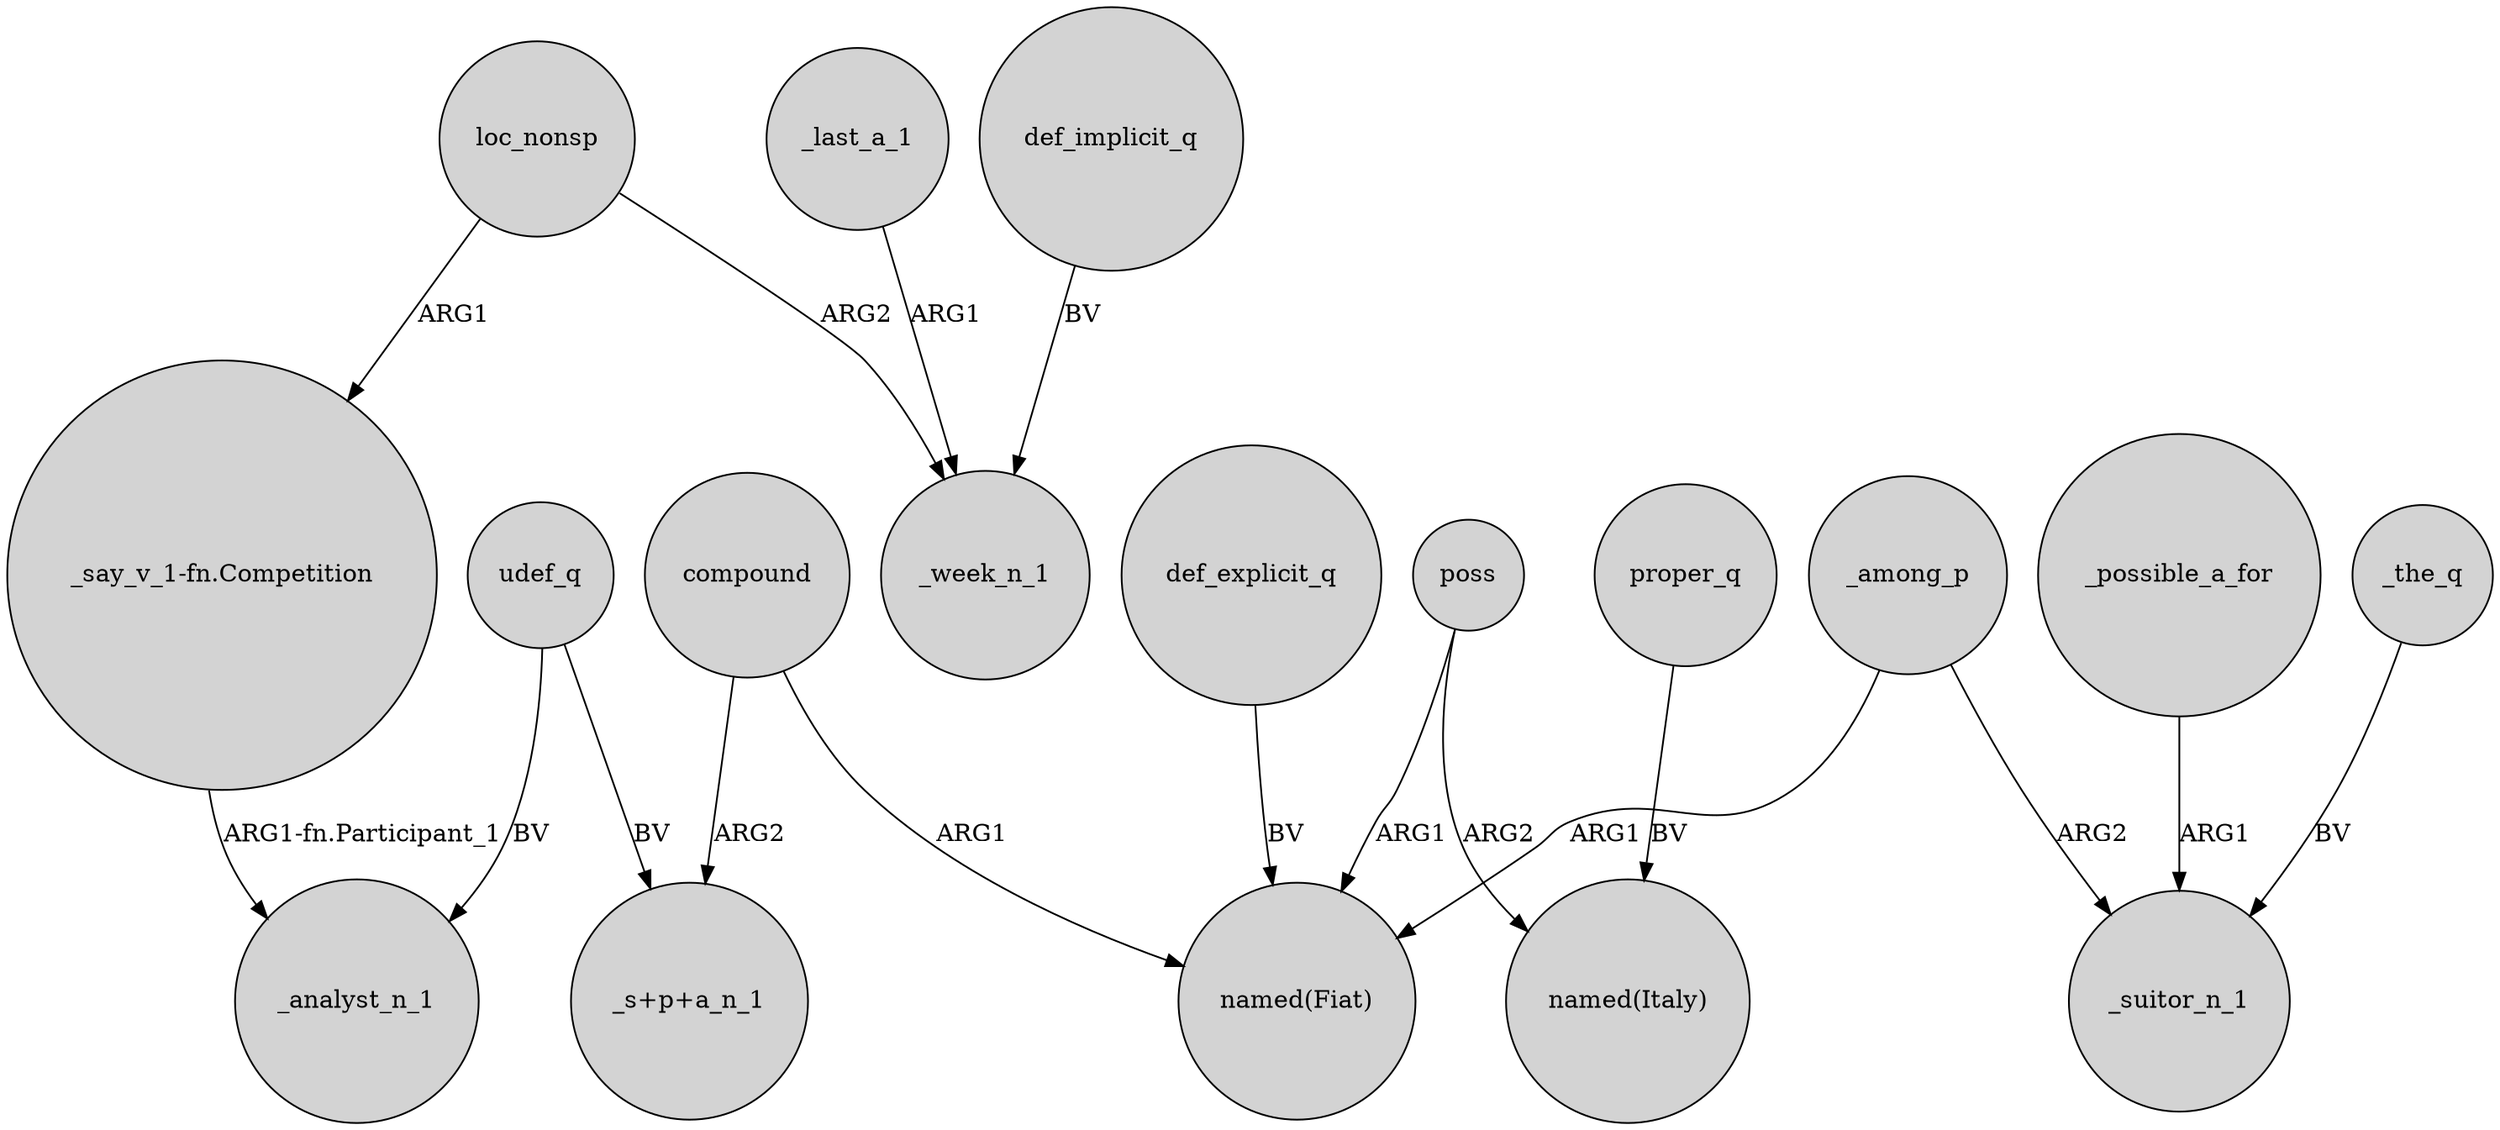 digraph {
	node [shape=circle style=filled]
	compound -> "_s+p+a_n_1" [label=ARG2]
	loc_nonsp -> "_say_v_1-fn.Competition" [label=ARG1]
	compound -> "named(Fiat)" [label=ARG1]
	loc_nonsp -> _week_n_1 [label=ARG2]
	_last_a_1 -> _week_n_1 [label=ARG1]
	poss -> "named(Italy)" [label=ARG2]
	proper_q -> "named(Italy)" [label=BV]
	udef_q -> _analyst_n_1 [label=BV]
	def_implicit_q -> _week_n_1 [label=BV]
	_among_p -> "named(Fiat)" [label=ARG1]
	def_explicit_q -> "named(Fiat)" [label=BV]
	_possible_a_for -> _suitor_n_1 [label=ARG1]
	"_say_v_1-fn.Competition" -> _analyst_n_1 [label="ARG1-fn.Participant_1"]
	poss -> "named(Fiat)" [label=ARG1]
	udef_q -> "_s+p+a_n_1" [label=BV]
	_the_q -> _suitor_n_1 [label=BV]
	_among_p -> _suitor_n_1 [label=ARG2]
}
